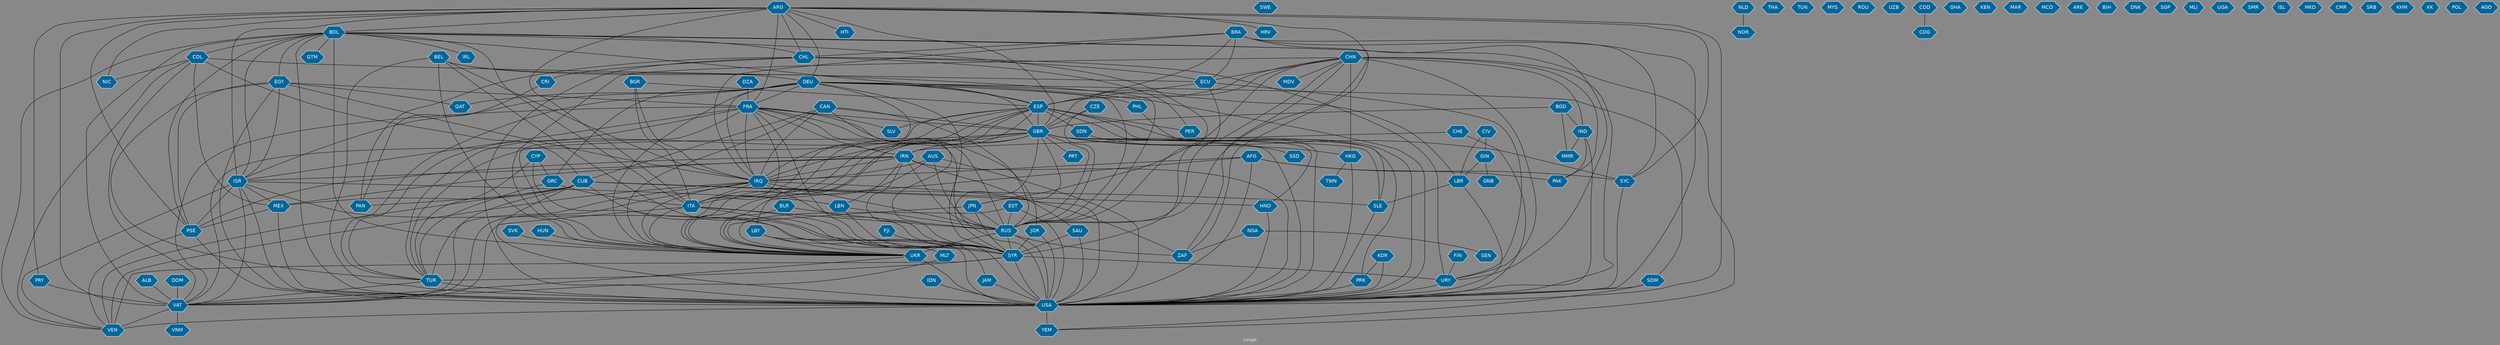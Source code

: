 // Countries together in item graph
graph {
	graph [bgcolor="#888888" fontcolor=white fontsize=12 label="Graph" outputorder=edgesfirst overlap=prism]
	node [color=white fillcolor="#006699" fontcolor=white fontname=Helvetica shape=hexagon style=filled]
	edge [arrowhead=open color=black fontcolor=white fontname=Courier fontsize=12]
		GBR [label=GBR]
		RUS [label=RUS]
		DEU [label=DEU]
		IRQ [label=IRQ]
		USA [label=USA]
		SYR [label=SYR]
		NGA [label=NGA]
		COL [label=COL]
		BRA [label=BRA]
		CHL [label=CHL]
		IRL [label=IRL]
		VAT [label=VAT]
		ISR [label=ISR]
		PSE [label=PSE]
		MEX [label=MEX]
		ARG [label=ARG]
		CAN [label=CAN]
		YEM [label=YEM]
		SOM [label=SOM]
		BGR [label=BGR]
		ESP [label=ESP]
		FRA [label=FRA]
		EGY [label=EGY]
		CHN [label=CHN]
		UKR [label=UKR]
		TUR [label=TUR]
		SWE [label=SWE]
		VEN [label=VEN]
		PAK [label=PAK]
		IRN [label=IRN]
		LBY [label=LBY]
		CUB [label=CUB]
		MLT [label=MLT]
		BOL [label=BOL]
		IND [label=IND]
		PRK [label=PRK]
		SLE [label=SLE]
		JPN [label=JPN]
		SYC [label=SYC]
		PRT [label=PRT]
		GTM [label=GTM]
		HKG [label=HKG]
		JAM [label=JAM]
		CRI [label=CRI]
		PAN [label=PAN]
		NLD [label=NLD]
		NOR [label=NOR]
		LBR [label=LBR]
		ECU [label=ECU]
		ZAF [label=ZAF]
		AFG [label=AFG]
		NIC [label=NIC]
		HTI [label=HTI]
		SAU [label=SAU]
		GRC [label=GRC]
		TWN [label=TWN]
		THA [label=THA]
		BEL [label=BEL]
		HND [label=HND]
		TUN [label=TUN]
		MYS [label=MYS]
		ITA [label=ITA]
		JOR [label=JOR]
		ROU [label=ROU]
		UZB [label=UZB]
		AUS [label=AUS]
		COG [label=COG]
		DZA [label=DZA]
		URY [label=URY]
		MDV [label=MDV]
		SLV [label=SLV]
		COD [label=COD]
		PER [label=PER]
		PHL [label=PHL]
		KOR [label=KOR]
		SSD [label=SSD]
		SDN [label=SDN]
		GHA [label=GHA]
		BLR [label=BLR]
		KEN [label=KEN]
		ALB [label=ALB]
		MAR [label=MAR]
		SEN [label=SEN]
		PRY [label=PRY]
		DOM [label=DOM]
		MCO [label=MCO]
		GIN [label=GIN]
		IDN [label=IDN]
		CHE [label=CHE]
		CZE [label=CZE]
		LBN [label=LBN]
		CYP [label=CYP]
		EST [label=EST]
		FJI [label=FJI]
		ARE [label=ARE]
		FIN [label=FIN]
		QAT [label=QAT]
		VNM [label=VNM]
		BIH [label=BIH]
		BGD [label=BGD]
		DNK [label=DNK]
		HRV [label=HRV]
		SVK [label=SVK]
		SGP [label=SGP]
		MLI [label=MLI]
		HUN [label=HUN]
		UGA [label=UGA]
		CIV [label=CIV]
		SMR [label=SMR]
		ISL [label=ISL]
		MKD [label=MKD]
		CMR [label=CMR]
		SRB [label=SRB]
		KHM [label=KHM]
		GNB [label=GNB]
		XK [label=XK]
		POL [label=POL]
		AGO [label=AGO]
		MMR [label=MMR]
			HKG -- USA [weight=3]
			IRQ -- RUS [weight=1]
			ESP -- UKR [weight=3]
			COL -- ECU [weight=1]
			GBR -- IRN [weight=6]
			SYR -- TUR [weight=37]
			ITA -- UKR [weight=2]
			CUB -- MEX [weight=1]
			ARG -- BOL [weight=3]
			CUB -- PAN [weight=2]
			CZE -- GBR [weight=1]
			FRA -- IRN [weight=1]
			CUB -- SLE [weight=2]
			ECU -- URY [weight=1]
			ARG -- USA [weight=7]
			BRA -- ECU [weight=1]
			BRA -- ESP [weight=1]
			BOL -- ITA [weight=1]
			COL -- MEX [weight=1]
			URY -- USA [weight=5]
			CAN -- GBR [weight=2]
			CIV -- LBR [weight=1]
			CHN -- UKR [weight=1]
			CHL -- ECU [weight=2]
			CYP -- TUR [weight=1]
			ITA -- RUS [weight=1]
			SLE -- USA [weight=1]
			SYR -- VEN [weight=1]
			FIN -- URY [weight=1]
			BGD -- GBR [weight=1]
			IRQ -- VEN [weight=1]
			JOR -- SYR [weight=3]
			COL -- VAT [weight=2]
			DEU -- GBR [weight=7]
			GBR -- PRT [weight=1]
			PHL -- USA [weight=1]
			AFG -- USA [weight=10]
			ARG -- RUS [weight=2]
			ESP -- HND [weight=2]
			CAN -- RUS [weight=1]
			ARG -- VAT [weight=8]
			TUR -- VAT [weight=3]
			SAU -- SYR [weight=2]
			CHL -- CRI [weight=1]
			USA -- YEM [weight=5]
			CHE -- USA [weight=2]
			ARG -- HRV [weight=1]
			BOL -- IRL [weight=1]
			LBN -- SYR [weight=2]
			DEU -- SOM [weight=1]
			SYC -- USA [weight=3]
			IRN -- ISR [weight=3]
			DEU -- QAT [weight=1]
			LBR -- USA [weight=3]
			FRA -- JOR [weight=1]
			CHL -- URY [weight=2]
			LBY -- USA [weight=1]
			RUS -- ZAF [weight=2]
			ARG -- DEU [weight=4]
			CHN -- ZAF [weight=1]
			SDN -- SSD [weight=2]
			EST -- UKR [weight=2]
			CHN -- MDV [weight=1]
			EST -- RUS [weight=1]
			DEU -- LBR [weight=1]
			TUR -- USA [weight=2]
			CHN -- ESP [weight=4]
			PRK -- USA [weight=15]
			AFG -- SYC [weight=2]
			DEU -- SYR [weight=1]
			GBR -- JPN [weight=2]
			DEU -- ESP [weight=2]
			BLR -- UKR [weight=6]
			CZE -- RUS [weight=1]
			ISR -- VEN [weight=1]
			CUB -- JAM [weight=1]
			ARG -- HTI [weight=1]
			HUN -- UKR [weight=1]
			FJI -- SYR [weight=2]
			BRA -- IRQ [weight=2]
			IDN -- USA [weight=1]
			PSE -- VEN [weight=2]
			CHL -- PER [weight=8]
			KOR -- PRK [weight=3]
			BEL -- USA [weight=1]
			DEU -- RUS [weight=6]
			BGD -- MMR [weight=1]
			COL -- CUB [weight=4]
			EGY -- QAT [weight=1]
			GBR -- SYC [weight=10]
			NLD -- NOR [weight=1]
			NGA -- SEN [weight=1]
			AUS -- USA [weight=1]
			GRC -- TUR [weight=1]
			ESP -- TUR [weight=1]
			CIV -- GIN [weight=1]
			EGY -- PSE [weight=5]
			CHN -- GBR [weight=4]
			BOL -- YEM [weight=1]
			LBY -- UKR [weight=1]
			RUS -- SYR [weight=5]
			EGY -- ISR [weight=2]
			BLR -- RUS [weight=3]
			ARG -- PRY [weight=1]
			IND -- USA [weight=1]
			DEU -- ITA [weight=3]
			CHN -- IND [weight=3]
			ESP -- PER [weight=1]
			GBR -- HKG [weight=5]
			VAT -- VNM [weight=1]
			ISR -- VAT [weight=3]
			ARG -- PSE [weight=1]
			AUS -- IRQ [weight=6]
			LBN -- RUS [weight=1]
			ITA -- SYR [weight=1]
			DZA -- FRA [weight=24]
			EGY -- USA [weight=3]
			GBR -- SLE [weight=1]
			BEL -- UKR [weight=3]
			IRQ -- UKR [weight=3]
			ISR -- LBN [weight=2]
			CHN -- JPN [weight=1]
			ARG -- FRA [weight=4]
			COL -- VEN [weight=2]
			UKR -- USA [weight=24]
			PSE -- USA [weight=3]
			IRQ -- SYR [weight=32]
			BGD -- IND [weight=1]
			PRY -- VAT [weight=3]
			JPN -- RUS [weight=1]
			ISR -- USA [weight=4]
			DEU -- GRC [weight=2]
			CHN -- URY [weight=1]
			ECU -- ESP [weight=1]
			GIN -- LBR [weight=1]
			GBR -- RUS [weight=4]
			EGY -- IRQ [weight=1]
			IRN -- SYR [weight=7]
			IRN -- PSE [weight=1]
			BOL -- VAT [weight=3]
			BOL -- ESP [weight=2]
			ESP -- VAT [weight=2]
			GBR -- IRQ [weight=33]
			BOL -- USA [weight=6]
			CRI -- PAN [weight=1]
			GBR -- SYR [weight=8]
			MLT -- VAT [weight=1]
			IRN -- RUS [weight=1]
			FRA -- USA [weight=7]
			DEU -- FRA [weight=9]
			JAM -- USA [weight=8]
			ISR -- PSE [weight=60]
			HND -- USA [weight=3]
			IND -- PAK [weight=2]
			FRA -- GBR [weight=4]
			CUB -- USA [weight=8]
			IRN -- IRQ [weight=8]
			ALB -- VAT [weight=12]
			CUB -- VAT [weight=2]
			SYR -- URY [weight=1]
			MEX -- PSE [weight=1]
			BOL -- PSE [weight=1]
			DEU -- UKR [weight=6]
			BRA -- CHL [weight=2]
			BOL -- VEN [weight=1]
			BGR -- ITA [weight=4]
			BGR -- ESP [weight=4]
			BOL -- ISR [weight=1]
			ARG -- ITA [weight=1]
			CHE -- IRN [weight=3]
			DEU -- IRQ [weight=6]
			VAT -- VEN [weight=1]
			FRA -- SYR [weight=5]
			BOL -- UKR [weight=15]
			ITA -- VAT [weight=7]
			NGA -- ZAF [weight=1]
			ARG -- CHL [weight=2]
			CAN -- CUB [weight=1]
			CAN -- SYR [weight=1]
			LBY -- MLT [weight=1]
			SOM -- USA [weight=11]
			AFG -- IRQ [weight=2]
			ARG -- ISR [weight=1]
			RUS -- UKR [weight=160]
			ITA -- USA [weight=1]
			LBR -- SLE [weight=1]
			KOR -- USA [weight=1]
			FRA -- RUS [weight=12]
			IRN -- USA [weight=17]
			CHN -- USA [weight=1]
			IRN -- SAU [weight=2]
			ESP -- GBR [weight=22]
			BOL -- COL [weight=8]
			BOL -- RUS [weight=13]
			BRA -- SYC [weight=2]
			ESP -- USA [weight=4]
			CUB -- ZAF [weight=1]
			ARG -- NIC [weight=1]
			DEU -- PHL [weight=1]
			GBR -- USA [weight=35]
			IRN -- MEX [weight=1]
			DEU -- ISR [weight=1]
			BRA -- USA [weight=3]
			GBR -- PRK [weight=1]
			CUB -- VEN [weight=7]
			AFG -- UKR [weight=2]
			BOL -- GTM [weight=1]
			MEX -- USA [weight=11]
			AUS -- UKR [weight=3]
			GRC -- ITA [weight=1]
			SYR -- USA [weight=86]
			ESP -- ITA [weight=4]
			ESP -- SLE [weight=4]
			GIN -- GNB [weight=1]
			IND -- MMR [weight=1]
			CHL -- USA [weight=4]
			ISR -- SYR [weight=8]
			CYP -- GRC [weight=1]
			IRQ -- USA [weight=58]
			CAN -- UKR [weight=2]
			JPN -- UKR [weight=1]
			CHN -- PAK [weight=1]
			CYP -- SYR [weight=2]
			ESP -- SDN [weight=2]
			FRA -- IRQ [weight=39]
			ISR -- MEX [weight=1]
			BEL -- DEU [weight=1]
			ESP -- LBY [weight=2]
			FRA -- VAT [weight=2]
			FRA -- TUR [weight=2]
			ARG -- GBR [weight=2]
			GBR -- TUR [weight=2]
			DOM -- VAT [weight=4]
			SOM -- YEM [weight=2]
			CHL -- PAN [weight=1]
			ESP -- SLV [weight=1]
			JPN -- SYR [weight=1]
			ARG -- SYC [weight=1]
			BEL -- SYR [weight=1]
			DEU -- TUR [weight=1]
			CUB -- HND [weight=2]
			GBR -- UKR [weight=5]
			COL -- NIC [weight=1]
			BEL -- IRQ [weight=1]
			EST -- USA [weight=5]
			AUS -- RUS [weight=4]
			IRQ -- ITA [weight=1]
			CHN -- RUS [weight=2]
			CHN -- ECU [weight=2]
			RUS -- USA [weight=35]
			SVK -- UKR [weight=2]
			ECU -- SYR [weight=1]
			FRA -- SLV [weight=1]
			DEU -- USA [weight=1]
			BEL -- RUS [weight=3]
			USA -- VEN [weight=11]
			FRA -- ITA [weight=4]
			GBR -- ITA [weight=4]
			EGY -- FRA [weight=1]
			ESP -- IRQ [weight=2]
			JOR -- USA [weight=1]
			BOL -- CHL [weight=8]
			FRA -- ISR [weight=1]
			CAN -- IRQ [weight=1]
			COD -- COG [weight=1]
			BOL -- EGY [weight=1]
			HKG -- TWN [weight=1]
			BRA -- URY [weight=1]
			EGY -- TUR [weight=1]
			IRQ -- TUR [weight=7]
			UKR -- VAT [weight=1]
			FRA -- UKR [weight=4]
			IRQ -- VAT [weight=1]
			AFG -- PAK [weight=1]
			BGR -- IRQ [weight=2]
			BOL -- ZAF [weight=1]
			IRN -- LBN [weight=3]
			CHN -- HKG [weight=25]
			SAU -- USA [weight=2]
}